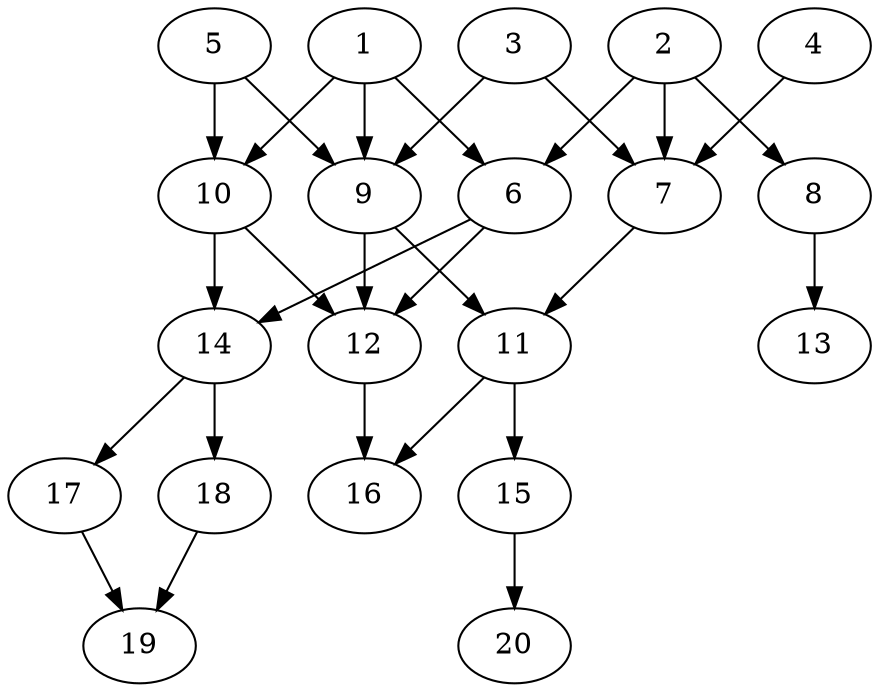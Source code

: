 // DAG (tier=2-normal, mode=compute, n=20, ccr=0.392, fat=0.684, density=0.455, regular=0.403, jump=0.100, mindata=524288, maxdata=8388608)
// DAG automatically generated by daggen at Sun Aug 24 16:33:33 2025
// /home/ermia/Project/Environments/daggen/bin/daggen --dot --ccr 0.392 --fat 0.684 --regular 0.403 --density 0.455 --jump 0.100 --mindata 524288 --maxdata 8388608 -n 20 
digraph G {
  1 [size="113331904357933232", alpha="0.06", expect_size="56665952178966616"]
  1 -> 6 [size ="92239925608448"]
  1 -> 9 [size ="92239925608448"]
  1 -> 10 [size ="92239925608448"]
  2 [size="975014099759882496", alpha="0.09", expect_size="487507049879941248"]
  2 -> 6 [size ="490152539455488"]
  2 -> 7 [size ="490152539455488"]
  2 -> 8 [size ="490152539455488"]
  3 [size="195726237040115712000", alpha="0.09", expect_size="97863118520057856000"]
  3 -> 7 [size ="269684519731200"]
  3 -> 9 [size ="269684519731200"]
  4 [size="120448077392382336", alpha="0.12", expect_size="60224038696191168"]
  4 -> 7 [size ="218273266270208"]
  5 [size="38639864060894032", alpha="0.19", expect_size="19319932030447016"]
  5 -> 9 [size ="90303037964288"]
  5 -> 10 [size ="90303037964288"]
  6 [size="217361176350486688", alpha="0.05", expect_size="108680588175243344"]
  6 -> 12 [size ="374431901810688"]
  6 -> 14 [size ="374431901810688"]
  7 [size="53562263763928888", alpha="0.14", expect_size="26781131881964444"]
  7 -> 11 [size ="117273754861568"]
  8 [size="21918900489906290688", alpha="0.13", expect_size="10959450244953145344"]
  8 -> 13 [size ="62656937459712"]
  9 [size="5833866439072677888", alpha="0.02", expect_size="2916933219536338944"]
  9 -> 11 [size ="25925529894912"]
  9 -> 12 [size ="25925529894912"]
  10 [size="23269024570726678528", alpha="0.19", expect_size="11634512285363339264"]
  10 -> 12 [size ="65204180221952"]
  10 -> 14 [size ="65204180221952"]
  11 [size="639529039594343040", alpha="0.05", expect_size="319764519797171520"]
  11 -> 15 [size ="273503014092800"]
  11 -> 16 [size ="273503014092800"]
  12 [size="355369369214045184", alpha="0.04", expect_size="177684684607022592"]
  12 -> 16 [size ="428366918320128"]
  13 [size="70444509091933832", alpha="0.00", expect_size="35222254545966916"]
  14 [size="220299836366266564608", alpha="0.02", expect_size="110149918183133282304"]
  14 -> 17 [size ="291809506885632"]
  14 -> 18 [size ="291809506885632"]
  15 [size="12827101996246892544", alpha="0.10", expect_size="6413550998123446272"]
  15 -> 20 [size ="43837154131968"]
  16 [size="175569421337907008", alpha="0.15", expect_size="87784710668953504"]
  17 [size="294735617058494592", alpha="0.03", expect_size="147367808529247296"]
  17 -> 19 [size ="405307347959808"]
  18 [size="57397045514466432", alpha="0.18", expect_size="28698522757233216"]
  18 -> 19 [size ="43187582271488"]
  19 [size="9648578574088667136", alpha="0.01", expect_size="4824289287044333568"]
  20 [size="3704995178369564", alpha="0.19", expect_size="1852497589184782"]
}